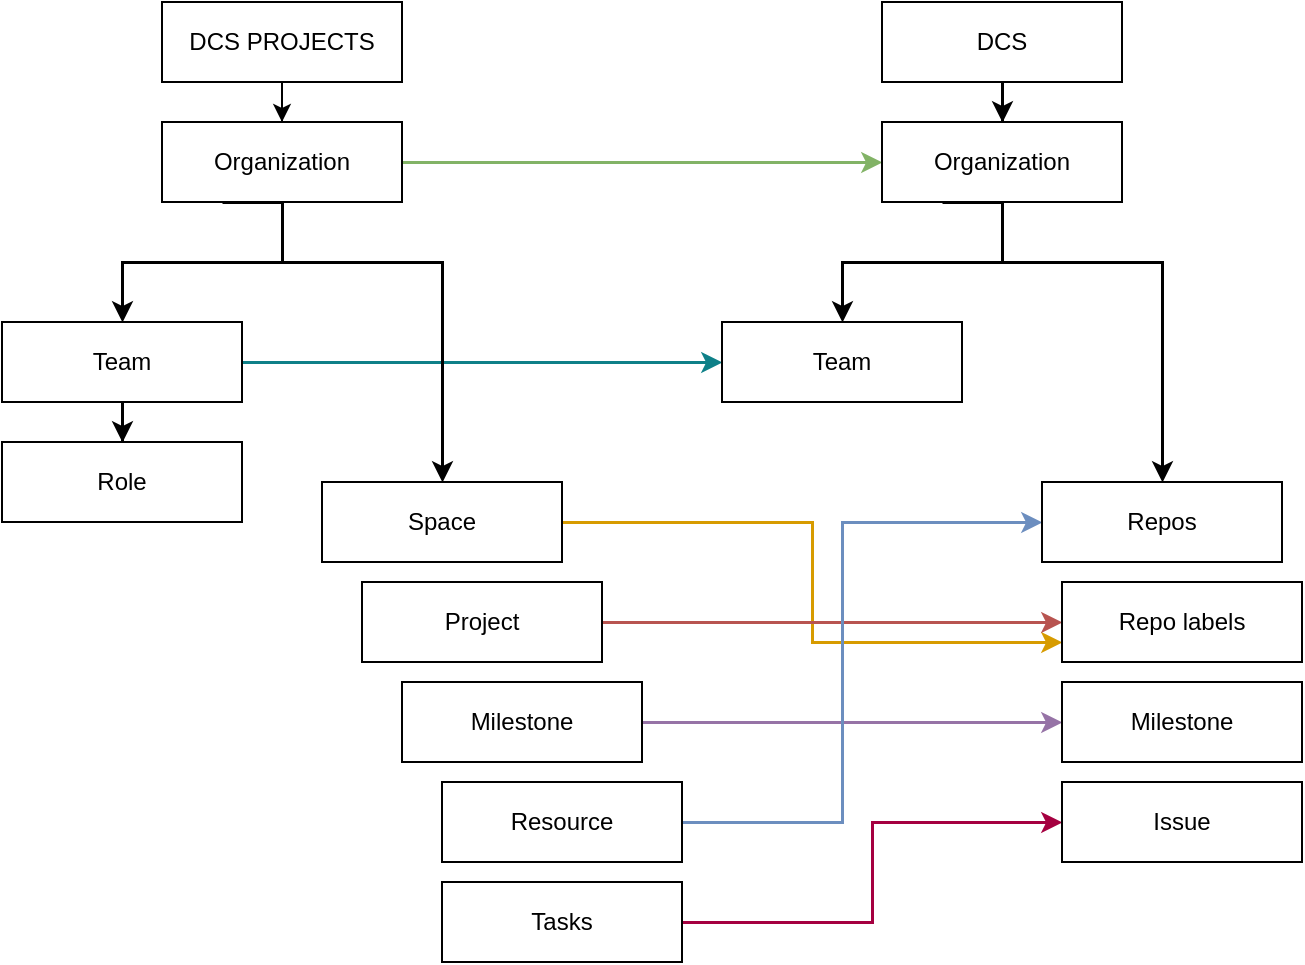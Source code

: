 <mxfile><diagram id="QGZRpbDFBMBwngAD1Nyo" name="Page-1"><mxGraphModel dx="735" dy="502" grid="1" gridSize="10" guides="1" tooltips="1" connect="1" arrows="1" fold="1" page="1" pageScale="1" pageWidth="850" pageHeight="1100" math="0" shadow="0"><root><mxCell id="0"/><mxCell id="1" parent="0"/><mxCell id="sE2LJ5AV7g2kFGwZFYg3-16" style="edgeStyle=orthogonalEdgeStyle;rounded=0;orthogonalLoop=1;jettySize=auto;html=1;entryX=0.5;entryY=0;entryDx=0;entryDy=0;" parent="1" source="sE2LJ5AV7g2kFGwZFYg3-1" target="sE2LJ5AV7g2kFGwZFYg3-15" edge="1"><mxGeometry relative="1" as="geometry"/></mxCell><mxCell id="sE2LJ5AV7g2kFGwZFYg3-1" value="DCS PROJECTS" style="rounded=0;whiteSpace=wrap;html=1;" parent="1" vertex="1"><mxGeometry x="200" y="40" width="120" height="40" as="geometry"/></mxCell><mxCell id="sE2LJ5AV7g2kFGwZFYg3-42" value="" style="edgeStyle=orthogonalEdgeStyle;rounded=0;sketch=0;orthogonalLoop=1;jettySize=auto;html=1;shadow=0;strokeWidth=1.5;" parent="1" source="sE2LJ5AV7g2kFGwZFYg3-2" target="sE2LJ5AV7g2kFGwZFYg3-33" edge="1"><mxGeometry relative="1" as="geometry"/></mxCell><mxCell id="sE2LJ5AV7g2kFGwZFYg3-44" style="edgeStyle=orthogonalEdgeStyle;rounded=0;sketch=0;orthogonalLoop=1;jettySize=auto;html=1;entryX=0;entryY=0.5;entryDx=0;entryDy=0;shadow=0;strokeWidth=1.5;fillColor=#b0e3e6;strokeColor=#0e8088;" parent="1" source="sE2LJ5AV7g2kFGwZFYg3-2" target="sE2LJ5AV7g2kFGwZFYg3-19" edge="1"><mxGeometry relative="1" as="geometry"/></mxCell><mxCell id="sE2LJ5AV7g2kFGwZFYg3-2" value="Team" style="rounded=0;whiteSpace=wrap;html=1;" parent="1" vertex="1"><mxGeometry x="120" y="200" width="120" height="40" as="geometry"/></mxCell><mxCell id="sE2LJ5AV7g2kFGwZFYg3-35" style="edgeStyle=orthogonalEdgeStyle;rounded=0;sketch=0;orthogonalLoop=1;jettySize=auto;html=1;shadow=0;strokeWidth=1.5;" parent="1" source="sE2LJ5AV7g2kFGwZFYg3-4" target="sE2LJ5AV7g2kFGwZFYg3-20" edge="1"><mxGeometry relative="1" as="geometry"/></mxCell><mxCell id="sE2LJ5AV7g2kFGwZFYg3-4" value="DCS" style="whiteSpace=wrap;html=1;" parent="1" vertex="1"><mxGeometry x="560" y="40" width="120" height="40" as="geometry"/></mxCell><mxCell id="sE2LJ5AV7g2kFGwZFYg3-22" style="edgeStyle=orthogonalEdgeStyle;rounded=0;orthogonalLoop=1;jettySize=auto;html=1;entryX=0;entryY=0.75;entryDx=0;entryDy=0;fillColor=#ffe6cc;strokeColor=#d79b00;strokeWidth=1.5;" parent="1" source="sE2LJ5AV7g2kFGwZFYg3-7" target="sE2LJ5AV7g2kFGwZFYg3-21" edge="1"><mxGeometry relative="1" as="geometry"/></mxCell><mxCell id="sE2LJ5AV7g2kFGwZFYg3-7" value="Space" style="whiteSpace=wrap;html=1;" parent="1" vertex="1"><mxGeometry x="280" y="280" width="120" height="40" as="geometry"/></mxCell><mxCell id="sE2LJ5AV7g2kFGwZFYg3-25" style="edgeStyle=orthogonalEdgeStyle;rounded=0;orthogonalLoop=1;jettySize=auto;html=1;entryX=0;entryY=0.5;entryDx=0;entryDy=0;fillColor=#f8cecc;strokeColor=#b85450;strokeWidth=1.5;" parent="1" source="sE2LJ5AV7g2kFGwZFYg3-8" target="sE2LJ5AV7g2kFGwZFYg3-21" edge="1"><mxGeometry relative="1" as="geometry"/></mxCell><mxCell id="sE2LJ5AV7g2kFGwZFYg3-8" value="Project" style="whiteSpace=wrap;html=1;" parent="1" vertex="1"><mxGeometry x="300" y="330" width="120" height="40" as="geometry"/></mxCell><mxCell id="sE2LJ5AV7g2kFGwZFYg3-26" style="edgeStyle=orthogonalEdgeStyle;rounded=0;orthogonalLoop=1;jettySize=auto;html=1;entryX=0;entryY=0.5;entryDx=0;entryDy=0;fillColor=#e1d5e7;strokeColor=#9673a6;strokeWidth=1.5;" parent="1" source="sE2LJ5AV7g2kFGwZFYg3-9" target="sE2LJ5AV7g2kFGwZFYg3-29" edge="1"><mxGeometry relative="1" as="geometry"/></mxCell><mxCell id="sE2LJ5AV7g2kFGwZFYg3-9" value="Milestone" style="whiteSpace=wrap;html=1;" parent="1" vertex="1"><mxGeometry x="320" y="380" width="120" height="40" as="geometry"/></mxCell><mxCell id="sE2LJ5AV7g2kFGwZFYg3-32" style="edgeStyle=orthogonalEdgeStyle;rounded=0;sketch=0;orthogonalLoop=1;jettySize=auto;html=1;entryX=0;entryY=0.5;entryDx=0;entryDy=0;shadow=0;strokeWidth=1.5;fillColor=#d80073;strokeColor=#A50040;" parent="1" source="sE2LJ5AV7g2kFGwZFYg3-13" target="sE2LJ5AV7g2kFGwZFYg3-30" edge="1"><mxGeometry relative="1" as="geometry"/></mxCell><mxCell id="sE2LJ5AV7g2kFGwZFYg3-13" value="Tasks" style="whiteSpace=wrap;html=1;" parent="1" vertex="1"><mxGeometry x="340" y="480" width="120" height="40" as="geometry"/></mxCell><mxCell id="sE2LJ5AV7g2kFGwZFYg3-23" style="edgeStyle=orthogonalEdgeStyle;rounded=0;orthogonalLoop=1;jettySize=auto;html=1;entryX=0;entryY=0.5;entryDx=0;entryDy=0;fillColor=#d5e8d4;strokeColor=#82b366;strokeWidth=1.5;" parent="1" source="sE2LJ5AV7g2kFGwZFYg3-15" target="sE2LJ5AV7g2kFGwZFYg3-20" edge="1"><mxGeometry relative="1" as="geometry"/></mxCell><mxCell id="sE2LJ5AV7g2kFGwZFYg3-28" style="edgeStyle=orthogonalEdgeStyle;rounded=0;orthogonalLoop=1;jettySize=auto;html=1;entryX=0;entryY=0.5;entryDx=0;entryDy=0;shadow=0;sketch=0;fillColor=#dae8fc;strokeColor=#6c8ebf;strokeWidth=1.5;" parent="1" source="sE2LJ5AV7g2kFGwZFYg3-17" target="sE2LJ5AV7g2kFGwZFYg3-27" edge="1"><mxGeometry relative="1" as="geometry"><Array as="points"><mxPoint x="540" y="450"/><mxPoint x="540" y="300"/></Array></mxGeometry></mxCell><mxCell id="sE2LJ5AV7g2kFGwZFYg3-17" value="Resource" style="whiteSpace=wrap;html=1;" parent="1" vertex="1"><mxGeometry x="340" y="430" width="120" height="40" as="geometry"/></mxCell><mxCell id="sE2LJ5AV7g2kFGwZFYg3-19" value="Team" style="whiteSpace=wrap;html=1;" parent="1" vertex="1"><mxGeometry x="480" y="200" width="120" height="40" as="geometry"/></mxCell><mxCell id="sE2LJ5AV7g2kFGwZFYg3-39" style="edgeStyle=orthogonalEdgeStyle;rounded=0;sketch=0;orthogonalLoop=1;jettySize=auto;html=1;entryX=0.5;entryY=0;entryDx=0;entryDy=0;shadow=0;strokeWidth=1.5;" parent="1" source="sE2LJ5AV7g2kFGwZFYg3-20" target="sE2LJ5AV7g2kFGwZFYg3-27" edge="1"><mxGeometry relative="1" as="geometry"><Array as="points"><mxPoint x="620" y="170"/><mxPoint x="700" y="170"/></Array></mxGeometry></mxCell><mxCell id="sE2LJ5AV7g2kFGwZFYg3-40" style="edgeStyle=orthogonalEdgeStyle;rounded=0;sketch=0;orthogonalLoop=1;jettySize=auto;html=1;exitX=0.25;exitY=1;exitDx=0;exitDy=0;shadow=0;strokeWidth=1.5;" parent="1" source="sE2LJ5AV7g2kFGwZFYg3-20" target="sE2LJ5AV7g2kFGwZFYg3-19" edge="1"><mxGeometry relative="1" as="geometry"><Array as="points"><mxPoint x="620" y="140"/><mxPoint x="620" y="170"/><mxPoint x="540" y="170"/></Array></mxGeometry></mxCell><mxCell id="sE2LJ5AV7g2kFGwZFYg3-20" value="Organization" style="whiteSpace=wrap;html=1;" parent="1" vertex="1"><mxGeometry x="560" y="100" width="120" height="40" as="geometry"/></mxCell><mxCell id="sE2LJ5AV7g2kFGwZFYg3-21" value="Repo labels" style="whiteSpace=wrap;html=1;" parent="1" vertex="1"><mxGeometry x="650" y="330" width="120" height="40" as="geometry"/></mxCell><mxCell id="sE2LJ5AV7g2kFGwZFYg3-27" value="Repos" style="whiteSpace=wrap;html=1;" parent="1" vertex="1"><mxGeometry x="640" y="280" width="120" height="40" as="geometry"/></mxCell><mxCell id="sE2LJ5AV7g2kFGwZFYg3-29" value="Milestone" style="whiteSpace=wrap;html=1;" parent="1" vertex="1"><mxGeometry x="650" y="380" width="120" height="40" as="geometry"/></mxCell><mxCell id="sE2LJ5AV7g2kFGwZFYg3-30" value="Issue" style="whiteSpace=wrap;html=1;" parent="1" vertex="1"><mxGeometry x="650" y="430" width="120" height="40" as="geometry"/></mxCell><mxCell id="sE2LJ5AV7g2kFGwZFYg3-33" value="Role" style="whiteSpace=wrap;html=1;" parent="1" vertex="1"><mxGeometry x="120" y="260" width="120" height="40" as="geometry"/></mxCell><mxCell id="sE2LJ5AV7g2kFGwZFYg3-41" style="edgeStyle=orthogonalEdgeStyle;rounded=0;sketch=0;orthogonalLoop=1;jettySize=auto;html=1;entryX=0.5;entryY=0;entryDx=0;entryDy=0;shadow=0;strokeWidth=1.5;" parent="1" source="sE2LJ5AV7g2kFGwZFYg3-15" target="sE2LJ5AV7g2kFGwZFYg3-7" edge="1"><mxGeometry relative="1" as="geometry"><Array as="points"><mxPoint x="260" y="170"/><mxPoint x="340" y="170"/></Array></mxGeometry></mxCell><mxCell id="sE2LJ5AV7g2kFGwZFYg3-43" style="edgeStyle=orthogonalEdgeStyle;rounded=0;sketch=0;orthogonalLoop=1;jettySize=auto;html=1;exitX=0.25;exitY=1;exitDx=0;exitDy=0;entryX=0.5;entryY=0;entryDx=0;entryDy=0;shadow=0;strokeWidth=1.5;" parent="1" source="sE2LJ5AV7g2kFGwZFYg3-15" target="sE2LJ5AV7g2kFGwZFYg3-2" edge="1"><mxGeometry relative="1" as="geometry"><Array as="points"><mxPoint x="260" y="140"/><mxPoint x="260" y="170"/><mxPoint x="180" y="170"/></Array></mxGeometry></mxCell><mxCell id="sE2LJ5AV7g2kFGwZFYg3-15" value="Organization" style="whiteSpace=wrap;html=1;" parent="1" vertex="1"><mxGeometry x="200" y="100" width="120" height="40" as="geometry"/></mxCell></root></mxGraphModel></diagram></mxfile>